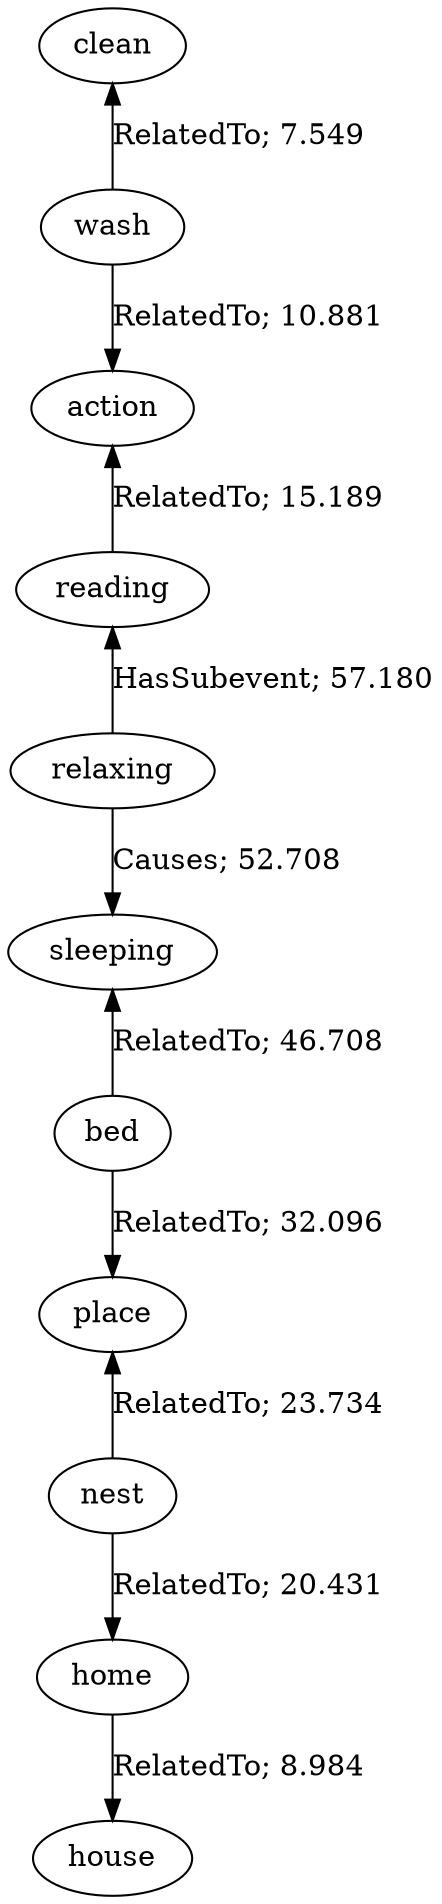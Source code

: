// The path the concepts from "clean" to "house".Path Length: 10; Weight Sum: 275.45918983182247; Average Weight: 27.545918983182247
digraph "4_c---clean-house---PLen10_WSum275.459_WAvg27.546" {
	0 [label=clean]
	1 [label=wash]
	2 [label=action]
	3 [label=reading]
	4 [label=relaxing]
	5 [label=sleeping]
	6 [label=bed]
	7 [label=place]
	8 [label=nest]
	9 [label=home]
	10 [label=house]
	0 -> 1 [label="RelatedTo; 7.549" dir=back weight=7.549]
	1 -> 2 [label="RelatedTo; 10.881" dir=forward weight=10.881]
	2 -> 3 [label="RelatedTo; 15.189" dir=back weight=15.189]
	3 -> 4 [label="HasSubevent; 57.180" dir=back weight=57.180]
	4 -> 5 [label="Causes; 52.708" dir=forward weight=52.708]
	5 -> 6 [label="RelatedTo; 46.708" dir=back weight=46.708]
	6 -> 7 [label="RelatedTo; 32.096" dir=forward weight=32.096]
	7 -> 8 [label="RelatedTo; 23.734" dir=back weight=23.734]
	8 -> 9 [label="RelatedTo; 20.431" dir=forward weight=20.431]
	9 -> 10 [label="RelatedTo; 8.984" dir=forward weight=8.984]
}
